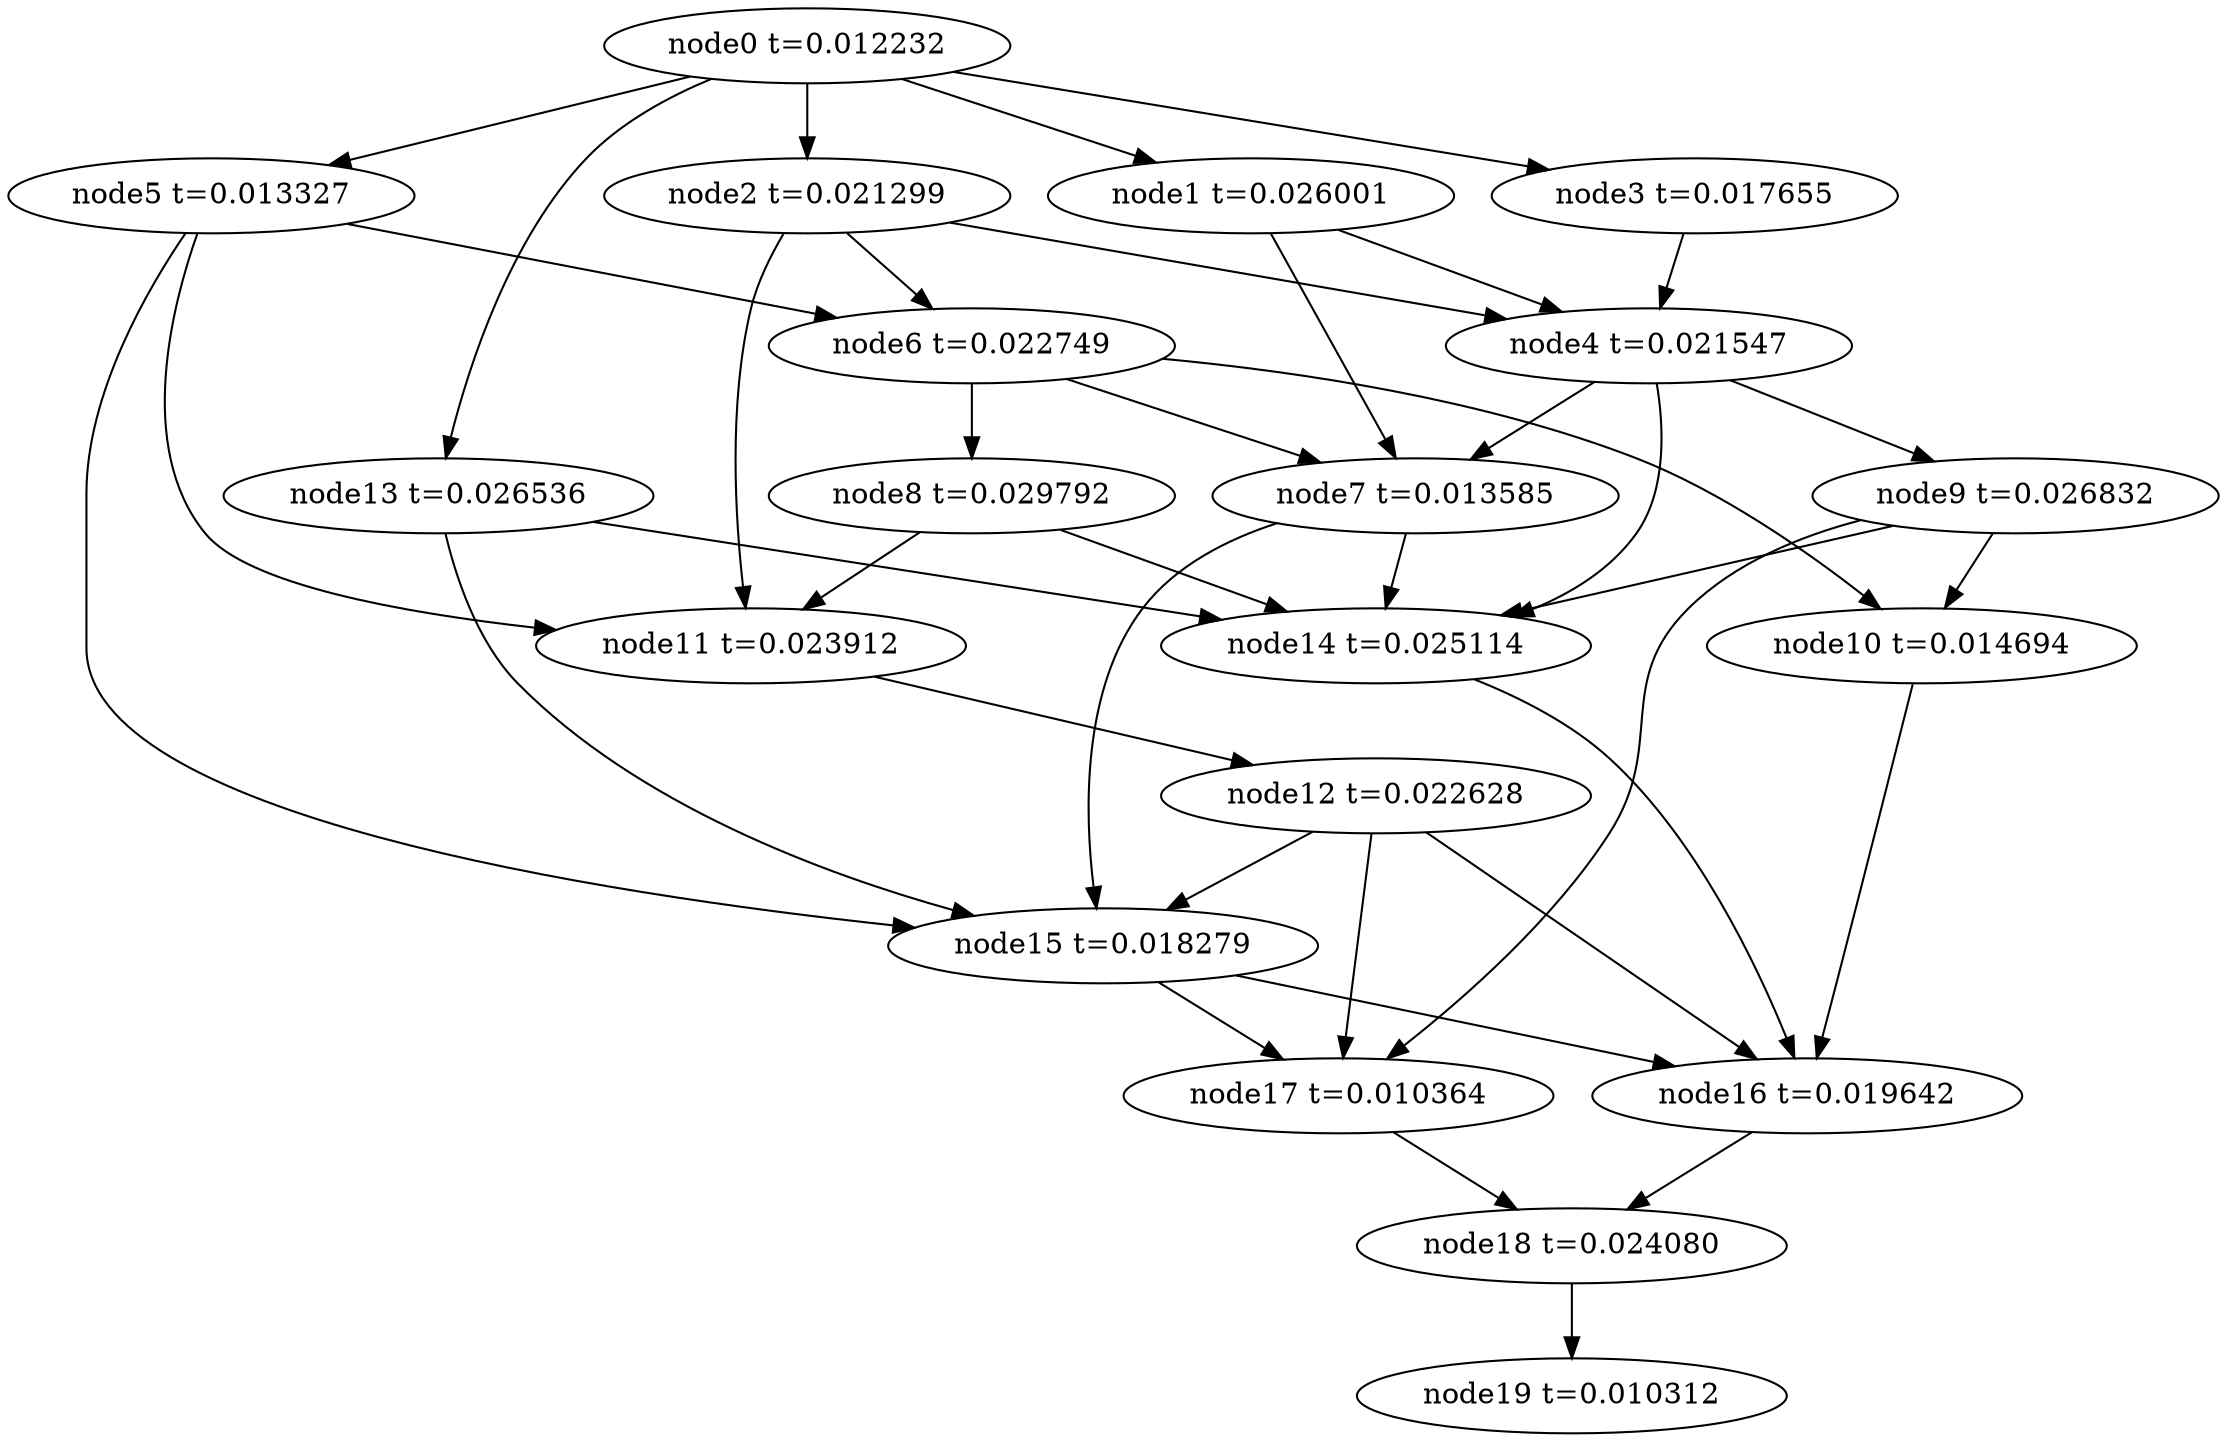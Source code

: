 digraph g{
	node19[label="node19 t=0.010312"]
	node18 -> node19
	node18[label="node18 t=0.024080"];
	node17 -> node18
	node17[label="node17 t=0.010364"];
	node16 -> node18
	node16[label="node16 t=0.019642"];
	node15 -> node17
	node15 -> node16
	node15[label="node15 t=0.018279"];
	node14 -> node16
	node14[label="node14 t=0.025114"];
	node13 -> node15
	node13 -> node14
	node13[label="node13 t=0.026536"];
	node12 -> node17
	node12 -> node16
	node12 -> node15
	node12[label="node12 t=0.022628"];
	node11 -> node12
	node11[label="node11 t=0.023912"];
	node10 -> node16
	node10[label="node10 t=0.014694"];
	node9 -> node17
	node9 -> node14
	node9 -> node10
	node9[label="node9 t=0.026832"];
	node8 -> node14
	node8 -> node11
	node8[label="node8 t=0.029792"];
	node7 -> node15
	node7 -> node14
	node7[label="node7 t=0.013585"];
	node6 -> node10
	node6 -> node8
	node6 -> node7
	node6[label="node6 t=0.022749"];
	node5 -> node15
	node5 -> node11
	node5 -> node6
	node5[label="node5 t=0.013327"];
	node4 -> node14
	node4 -> node9
	node4 -> node7
	node4[label="node4 t=0.021547"];
	node3 -> node4
	node3[label="node3 t=0.017655"];
	node2 -> node11
	node2 -> node6
	node2 -> node4
	node2[label="node2 t=0.021299"];
	node1 -> node7
	node1 -> node4
	node1[label="node1 t=0.026001"];
	node0 -> node13
	node0 -> node5
	node0 -> node3
	node0 -> node2
	node0 -> node1
	node0[label="node0 t=0.012232"];
}
